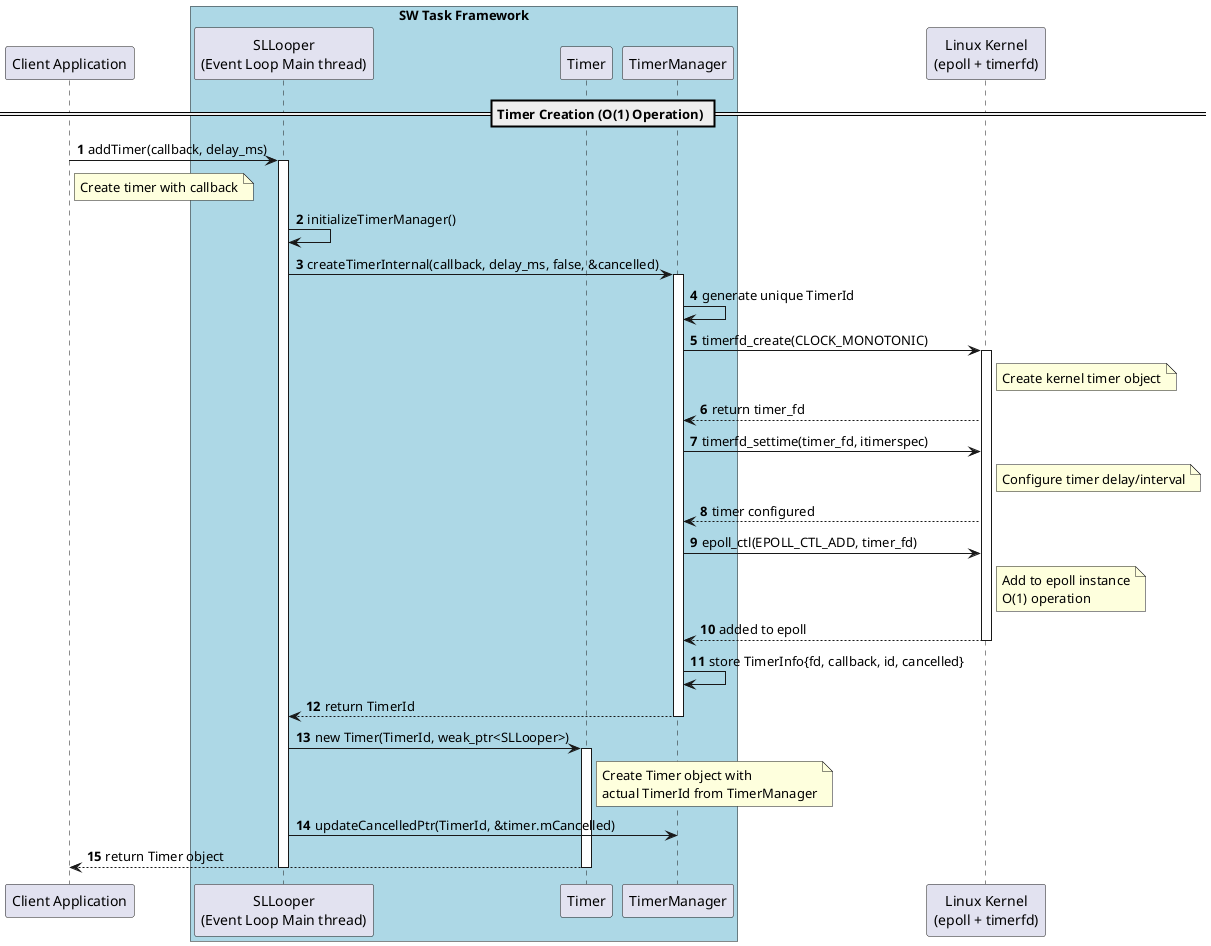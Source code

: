 





@startuml
'title "SW Task Framework - Timer Creation Flow (O(1) Operation)"

autonumber

participant "Client Application" as Client

box "SW Task Framework" #LightBlue
    participant "SLLooper\n(Event Loop Main thread)" as MainLoop
    participant "Timer" as Timer
    participant "TimerManager" as TimerMgr
end box

participant "Linux Kernel\n(epoll + timerfd)" as LinuxKernel

== Timer Creation (O(1) Operation) ==
Client -> MainLoop : addTimer(callback, delay_ms)
activate MainLoop
note right of Client : Create timer with callback

MainLoop -> MainLoop : initializeTimerManager()

MainLoop -> TimerMgr : createTimerInternal(callback, delay_ms, false, &cancelled)
activate TimerMgr

TimerMgr -> TimerMgr : generate unique TimerId
TimerMgr -> LinuxKernel : timerfd_create(CLOCK_MONOTONIC)
activate LinuxKernel
note right of LinuxKernel : Create kernel timer object
LinuxKernel --> TimerMgr : return timer_fd

TimerMgr -> LinuxKernel : timerfd_settime(timer_fd, itimerspec)
note right of LinuxKernel : Configure timer delay/interval
LinuxKernel --> TimerMgr : timer configured

TimerMgr -> LinuxKernel : epoll_ctl(EPOLL_CTL_ADD, timer_fd)
note right of LinuxKernel : Add to epoll instance\nO(1) operation
LinuxKernel --> TimerMgr : added to epoll
deactivate LinuxKernel

TimerMgr -> TimerMgr : store TimerInfo{fd, callback, id, cancelled}
TimerMgr --> MainLoop : return TimerId
deactivate TimerMgr

MainLoop -> Timer : new Timer(TimerId, weak_ptr<SLLooper>)
activate Timer
note right of Timer : Create Timer object with\nactual TimerId from TimerManager

MainLoop -> TimerMgr : updateCancelledPtr(TimerId, &timer.mCancelled)
Timer --> Client : return Timer object
deactivate Timer
deactivate MainLoop

@enduml


@startuml
'title "SW Task Framework - Timer Thread Processing (1 Thread Handles Many Timers)"

autonumber

participant "Client Application" as Client

box "SW Task Framework" #LightBlue
    participant "SLLooper\n(Event Loop Main thread)" as MainLoop
    participant "EventQueue" as MQ
    participant "TimerManager" as TimerMgr
    participant "Timer Thread" as TimerThread
end box

participant "Linux Kernel\n(epoll + timerfd)" as LinuxKernel

== Timer Thread Processing (1 Thread Handles Many Timers) ==
TimerThread -> LinuxKernel : epoll_wait(events, MAX_EVENTS, 100ms)
activate TimerThread
activate LinuxKernel
note right of TimerThread : Single thread monitors\nall timers via epoll

LinuxKernel --> TimerThread : return timer events[]
deactivate LinuxKernel

loop For each timer event
    TimerThread -> TimerThread : extract TimerId from event.data.u64
    TimerThread -> TimerMgr : check if timer cancelled
    activate TimerMgr
    
    alt Timer Active
        TimerMgr -> LinuxKernel : read(timer_fd, &exp, sizeof(exp))
        activate LinuxKernel
        note right of LinuxKernel : Clear timer event\nGet expiration count
        LinuxKernel --> TimerMgr : exp count
        deactivate LinuxKernel
        
        TimerMgr -> MainLoop : post(callback)
        activate MainLoop
        'note right of MainLoop : Post callback to\nmain thread
        
        MainLoop -> MQ : enqueueFunction(callback)
        activate MQ
        MQ --> MainLoop : scheduled
        deactivate MQ
        deactivate MainLoop
        
        alt One-shot timer
            TimerMgr -> TimerMgr : cleanupTimer(TimerId)
            TimerMgr -> LinuxKernel : epoll_ctl(EPOLL_CTL_DEL)
            TimerMgr -> LinuxKernel : close(timer_fd)
        else Periodic timer
            note right of TimerMgr : Keep timer active\nfor next period
        end
    else Timer Cancelled
        TimerMgr -> LinuxKernel : read(timer_fd) // clear event
        TimerMgr -> TimerMgr : cleanupTimer(TimerId)
    end
    deactivate TimerMgr
end

deactivate TimerThread

== Callback Execution (Main Thread) ==
MainLoop -> MQ : pollNext()
activate MainLoop
activate MQ
MQ --> MainLoop : QueueItem (timer callback)
deactivate MQ

MainLoop -> Client : execute timer callback
activate Client
'note right of Client : Callback executed\non main thread SLLooper
Client --> MainLoop : callback complete
deactivate Client
deactivate MainLoop

@enduml



@startuml

rectangle "Client Application" as Client
rectangle "epoll + timerfd" as EpollFd <<Linux Kernel>>

package "SW Task Framework" #LightBlue {
    
    package "Main Thread Event Loop" {
        rectangle "SLLooper" as Looper
        rectangle "EventQueue" as Queue
    }
    
    package "Timer system" #LightYellow {
        rectangle "Timer" as Timer
        rectangle "TimerManager" as TimerMgr
        rectangle "TimerInfo" as TimerInfo
        rectangle "Timer Thread" as TimerThread <<Thread>>
    }
}

' Pure "uses" dependencies only
Client ..> Looper : uses

Looper ..> Queue : uses
Looper ..> TimerMgr : uses
Looper ..> Timer : uses

Timer ..> TimerMgr : uses

TimerMgr ..> TimerInfo : uses
TimerMgr ..> TimerThread : uses
TimerMgr ..> EpollFd : uses

TimerThread ..> EpollFd : uses

' ' Legend
' legend right
'     | ..> | Uses dependency |
'     | <<Thread>> | Background thread |
'     | <<Linux Kernel>> | OS integration |
' endlegend

@enduml




@startuml
'title "SW Task Framework - Timer Management Flow"

rectangle "Client\nApplication" as Client

package "SW Task Framework" #LightBlue {
    
    package "Main Thread" {
        rectangle "SLLooper" as Looper
        rectangle "Event Loop Thread\n" as EventLoopThread <<EventLoop>>
        rectangle "EventQueue" as MQ
    }
    
    package "Timer Subsystem" {
        rectangle "Timer" as Timer
        rectangle "TimerManager" as TimerMgr
        rectangle "Timer Thread" as TimerThread <<Thread>>
    }
}

rectangle "epoll + timerfd\n(Linux Kernel)" as LinuxKernel

' Timer Creation Flow (Client Thread)
Client --> Looper : "1: addTimer()"
Looper --> Timer : "2: new Timer()"
Looper --> TimerMgr : "3: createTimerInternal()"
TimerMgr --> LinuxKernel : "4: createTimerFd(), epoll_ctl()"
'TimerMgr --> Looper : "5: return TimerId"

' Timer Processing Flow (Timer Thread)
TimerThread --> LinuxKernel : "6: epoll_wait()"
TimerMgr --> LinuxKernel : "7: read()"
TimerMgr --> MQ : "8: enqueueFunction()"

' Callback Execution Flow (Event Loop Thread)
EventLoopThread --> MQ : "9: pollNext()"
EventLoopThread --> Client : "10: execute callback"

@enduml